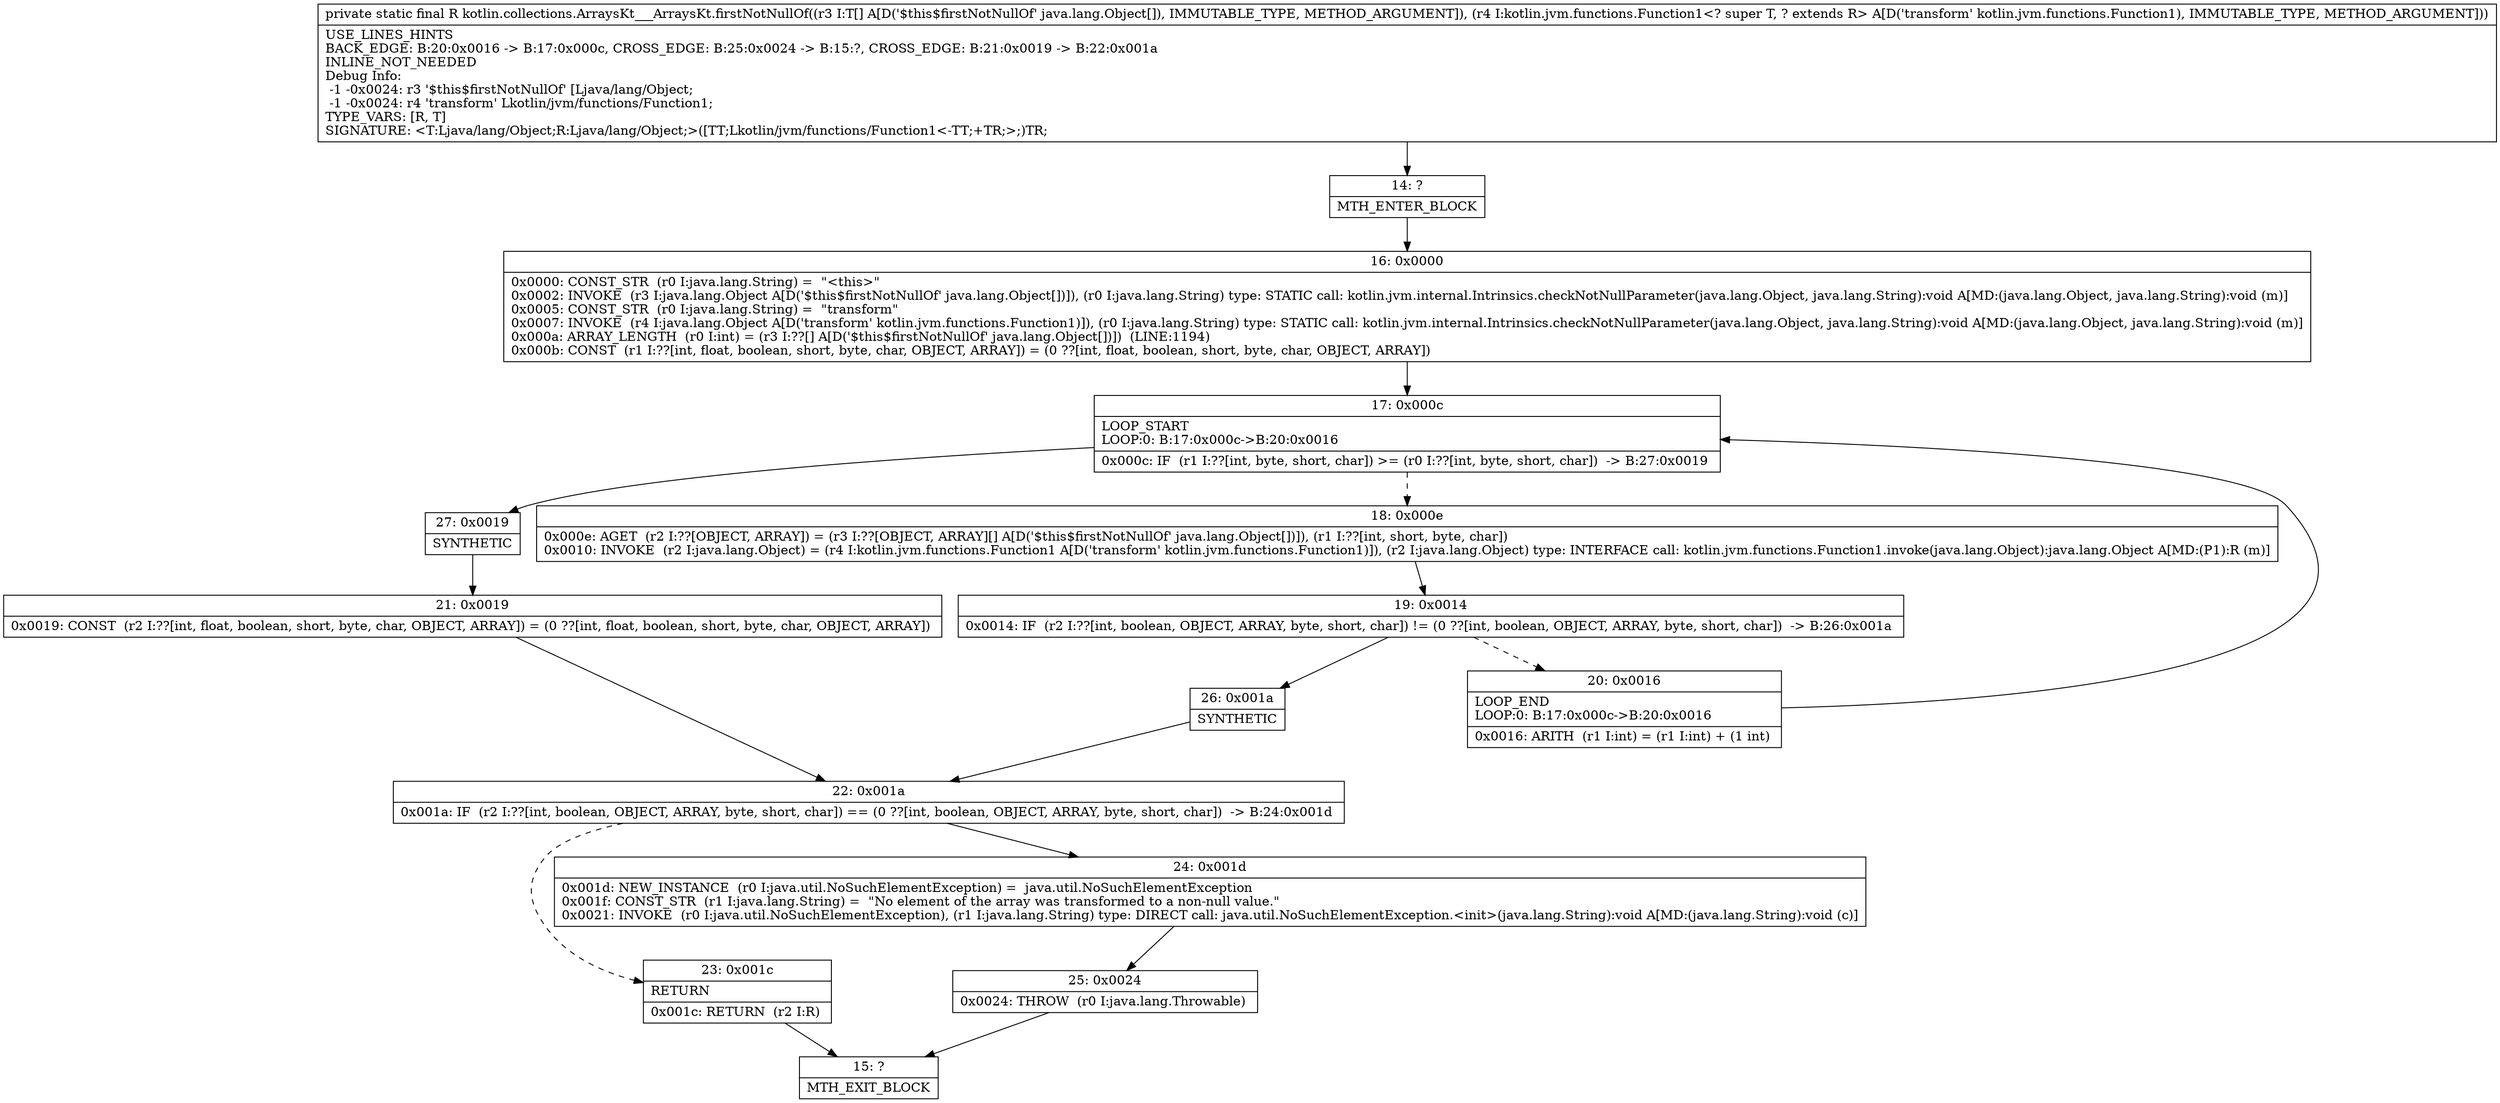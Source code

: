digraph "CFG forkotlin.collections.ArraysKt___ArraysKt.firstNotNullOf([Ljava\/lang\/Object;Lkotlin\/jvm\/functions\/Function1;)Ljava\/lang\/Object;" {
Node_14 [shape=record,label="{14\:\ ?|MTH_ENTER_BLOCK\l}"];
Node_16 [shape=record,label="{16\:\ 0x0000|0x0000: CONST_STR  (r0 I:java.lang.String) =  \"\<this\>\" \l0x0002: INVOKE  (r3 I:java.lang.Object A[D('$this$firstNotNullOf' java.lang.Object[])]), (r0 I:java.lang.String) type: STATIC call: kotlin.jvm.internal.Intrinsics.checkNotNullParameter(java.lang.Object, java.lang.String):void A[MD:(java.lang.Object, java.lang.String):void (m)]\l0x0005: CONST_STR  (r0 I:java.lang.String) =  \"transform\" \l0x0007: INVOKE  (r4 I:java.lang.Object A[D('transform' kotlin.jvm.functions.Function1)]), (r0 I:java.lang.String) type: STATIC call: kotlin.jvm.internal.Intrinsics.checkNotNullParameter(java.lang.Object, java.lang.String):void A[MD:(java.lang.Object, java.lang.String):void (m)]\l0x000a: ARRAY_LENGTH  (r0 I:int) = (r3 I:??[] A[D('$this$firstNotNullOf' java.lang.Object[])])  (LINE:1194)\l0x000b: CONST  (r1 I:??[int, float, boolean, short, byte, char, OBJECT, ARRAY]) = (0 ??[int, float, boolean, short, byte, char, OBJECT, ARRAY]) \l}"];
Node_17 [shape=record,label="{17\:\ 0x000c|LOOP_START\lLOOP:0: B:17:0x000c\-\>B:20:0x0016\l|0x000c: IF  (r1 I:??[int, byte, short, char]) \>= (r0 I:??[int, byte, short, char])  \-\> B:27:0x0019 \l}"];
Node_18 [shape=record,label="{18\:\ 0x000e|0x000e: AGET  (r2 I:??[OBJECT, ARRAY]) = (r3 I:??[OBJECT, ARRAY][] A[D('$this$firstNotNullOf' java.lang.Object[])]), (r1 I:??[int, short, byte, char]) \l0x0010: INVOKE  (r2 I:java.lang.Object) = (r4 I:kotlin.jvm.functions.Function1 A[D('transform' kotlin.jvm.functions.Function1)]), (r2 I:java.lang.Object) type: INTERFACE call: kotlin.jvm.functions.Function1.invoke(java.lang.Object):java.lang.Object A[MD:(P1):R (m)]\l}"];
Node_19 [shape=record,label="{19\:\ 0x0014|0x0014: IF  (r2 I:??[int, boolean, OBJECT, ARRAY, byte, short, char]) != (0 ??[int, boolean, OBJECT, ARRAY, byte, short, char])  \-\> B:26:0x001a \l}"];
Node_20 [shape=record,label="{20\:\ 0x0016|LOOP_END\lLOOP:0: B:17:0x000c\-\>B:20:0x0016\l|0x0016: ARITH  (r1 I:int) = (r1 I:int) + (1 int) \l}"];
Node_26 [shape=record,label="{26\:\ 0x001a|SYNTHETIC\l}"];
Node_22 [shape=record,label="{22\:\ 0x001a|0x001a: IF  (r2 I:??[int, boolean, OBJECT, ARRAY, byte, short, char]) == (0 ??[int, boolean, OBJECT, ARRAY, byte, short, char])  \-\> B:24:0x001d \l}"];
Node_23 [shape=record,label="{23\:\ 0x001c|RETURN\l|0x001c: RETURN  (r2 I:R) \l}"];
Node_15 [shape=record,label="{15\:\ ?|MTH_EXIT_BLOCK\l}"];
Node_24 [shape=record,label="{24\:\ 0x001d|0x001d: NEW_INSTANCE  (r0 I:java.util.NoSuchElementException) =  java.util.NoSuchElementException \l0x001f: CONST_STR  (r1 I:java.lang.String) =  \"No element of the array was transformed to a non\-null value.\" \l0x0021: INVOKE  (r0 I:java.util.NoSuchElementException), (r1 I:java.lang.String) type: DIRECT call: java.util.NoSuchElementException.\<init\>(java.lang.String):void A[MD:(java.lang.String):void (c)]\l}"];
Node_25 [shape=record,label="{25\:\ 0x0024|0x0024: THROW  (r0 I:java.lang.Throwable) \l}"];
Node_27 [shape=record,label="{27\:\ 0x0019|SYNTHETIC\l}"];
Node_21 [shape=record,label="{21\:\ 0x0019|0x0019: CONST  (r2 I:??[int, float, boolean, short, byte, char, OBJECT, ARRAY]) = (0 ??[int, float, boolean, short, byte, char, OBJECT, ARRAY]) \l}"];
MethodNode[shape=record,label="{private static final R kotlin.collections.ArraysKt___ArraysKt.firstNotNullOf((r3 I:T[] A[D('$this$firstNotNullOf' java.lang.Object[]), IMMUTABLE_TYPE, METHOD_ARGUMENT]), (r4 I:kotlin.jvm.functions.Function1\<? super T, ? extends R\> A[D('transform' kotlin.jvm.functions.Function1), IMMUTABLE_TYPE, METHOD_ARGUMENT]))  | USE_LINES_HINTS\lBACK_EDGE: B:20:0x0016 \-\> B:17:0x000c, CROSS_EDGE: B:25:0x0024 \-\> B:15:?, CROSS_EDGE: B:21:0x0019 \-\> B:22:0x001a\lINLINE_NOT_NEEDED\lDebug Info:\l  \-1 \-0x0024: r3 '$this$firstNotNullOf' [Ljava\/lang\/Object;\l  \-1 \-0x0024: r4 'transform' Lkotlin\/jvm\/functions\/Function1;\lTYPE_VARS: [R, T]\lSIGNATURE: \<T:Ljava\/lang\/Object;R:Ljava\/lang\/Object;\>([TT;Lkotlin\/jvm\/functions\/Function1\<\-TT;+TR;\>;)TR;\l}"];
MethodNode -> Node_14;Node_14 -> Node_16;
Node_16 -> Node_17;
Node_17 -> Node_18[style=dashed];
Node_17 -> Node_27;
Node_18 -> Node_19;
Node_19 -> Node_20[style=dashed];
Node_19 -> Node_26;
Node_20 -> Node_17;
Node_26 -> Node_22;
Node_22 -> Node_23[style=dashed];
Node_22 -> Node_24;
Node_23 -> Node_15;
Node_24 -> Node_25;
Node_25 -> Node_15;
Node_27 -> Node_21;
Node_21 -> Node_22;
}

